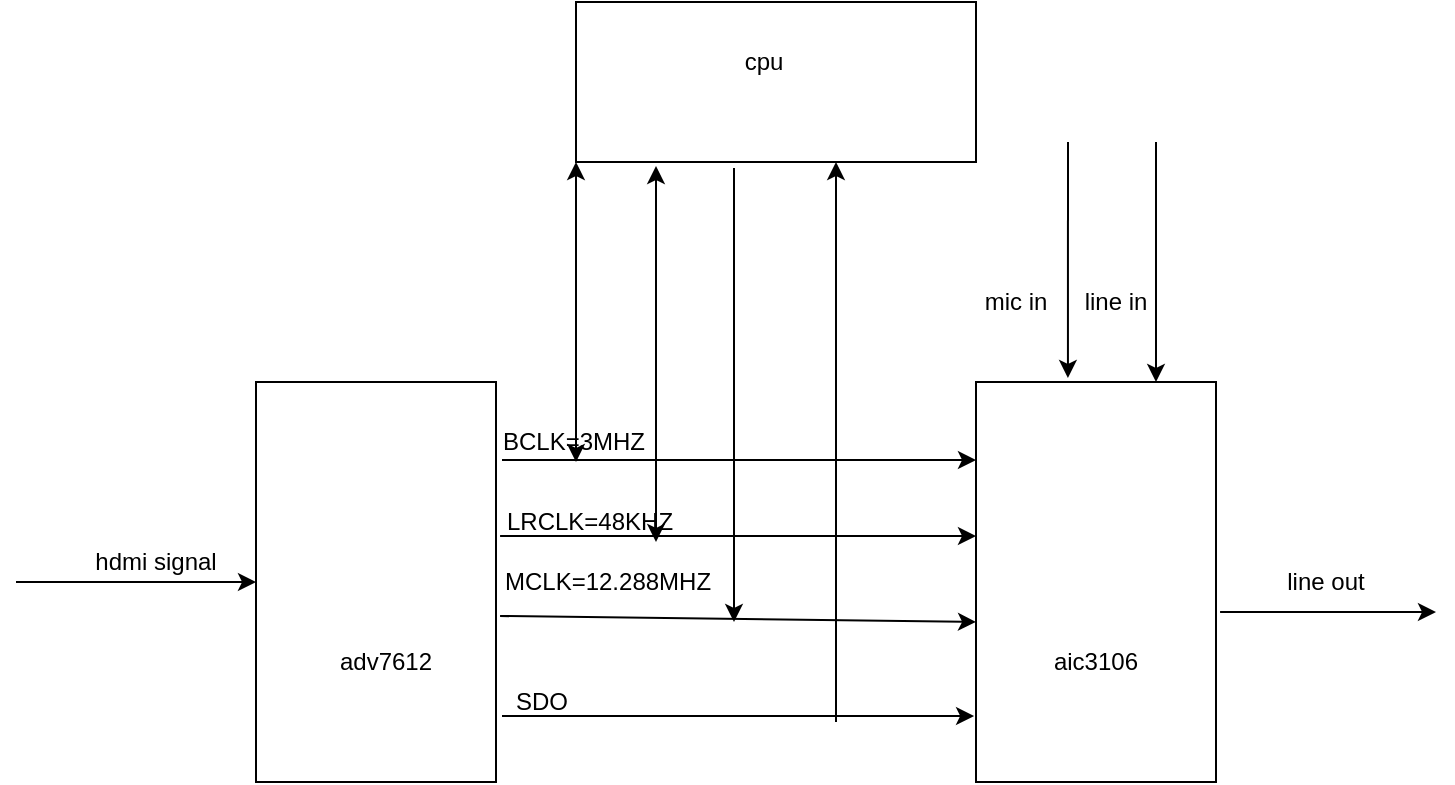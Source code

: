 <mxfile version="12.7.8" type="github">
  <diagram id="NgIXPtq1ccz-T88qPqzN" name="第 1 页">
    <mxGraphModel dx="1422" dy="767" grid="1" gridSize="10" guides="1" tooltips="1" connect="1" arrows="1" fold="1" page="1" pageScale="1" pageWidth="827" pageHeight="1169" math="0" shadow="0">
      <root>
        <mxCell id="0" />
        <mxCell id="1" parent="0" />
        <mxCell id="u5UyhBZ-KDLNl9Oi7aCX-1" value="" style="rounded=0;whiteSpace=wrap;html=1;" parent="1" vertex="1">
          <mxGeometry x="160" y="260" width="120" height="200" as="geometry" />
        </mxCell>
        <mxCell id="u5UyhBZ-KDLNl9Oi7aCX-2" value="" style="rounded=0;whiteSpace=wrap;html=1;" parent="1" vertex="1">
          <mxGeometry x="520" y="260" width="120" height="200" as="geometry" />
        </mxCell>
        <mxCell id="u5UyhBZ-KDLNl9Oi7aCX-3" value="adv7612" style="text;html=1;strokeColor=none;fillColor=none;align=center;verticalAlign=middle;whiteSpace=wrap;rounded=0;" parent="1" vertex="1">
          <mxGeometry x="200" y="380" width="50" height="40" as="geometry" />
        </mxCell>
        <mxCell id="u5UyhBZ-KDLNl9Oi7aCX-4" value="aic3106" style="text;html=1;strokeColor=none;fillColor=none;align=center;verticalAlign=middle;whiteSpace=wrap;rounded=0;" parent="1" vertex="1">
          <mxGeometry x="555" y="380" width="50" height="40" as="geometry" />
        </mxCell>
        <mxCell id="u5UyhBZ-KDLNl9Oi7aCX-5" value="" style="endArrow=classic;html=1;exitX=1;exitY=0.195;exitDx=0;exitDy=0;exitPerimeter=0;" parent="1" edge="1">
          <mxGeometry width="50" height="50" relative="1" as="geometry">
            <mxPoint x="283" y="299" as="sourcePoint" />
            <mxPoint x="520" y="299" as="targetPoint" />
            <Array as="points" />
          </mxGeometry>
        </mxCell>
        <mxCell id="u5UyhBZ-KDLNl9Oi7aCX-8" value="" style="endArrow=classic;html=1;exitX=1.017;exitY=0.385;exitDx=0;exitDy=0;exitPerimeter=0;entryX=0;entryY=0.385;entryDx=0;entryDy=0;entryPerimeter=0;" parent="1" source="u5UyhBZ-KDLNl9Oi7aCX-1" target="u5UyhBZ-KDLNl9Oi7aCX-2" edge="1">
          <mxGeometry width="50" height="50" relative="1" as="geometry">
            <mxPoint x="390" y="310" as="sourcePoint" />
            <mxPoint x="510" y="337" as="targetPoint" />
            <Array as="points" />
          </mxGeometry>
        </mxCell>
        <mxCell id="u5UyhBZ-KDLNl9Oi7aCX-9" value="" style="endArrow=classic;html=1;exitX=1.017;exitY=0.585;exitDx=0;exitDy=0;exitPerimeter=0;" parent="1" source="u5UyhBZ-KDLNl9Oi7aCX-1" edge="1">
          <mxGeometry width="50" height="50" relative="1" as="geometry">
            <mxPoint x="340" y="380" as="sourcePoint" />
            <mxPoint x="520" y="380" as="targetPoint" />
            <Array as="points" />
          </mxGeometry>
        </mxCell>
        <mxCell id="u5UyhBZ-KDLNl9Oi7aCX-10" value="" style="endArrow=classic;html=1;exitX=1.025;exitY=0.835;exitDx=0;exitDy=0;exitPerimeter=0;entryX=-0.008;entryY=0.835;entryDx=0;entryDy=0;entryPerimeter=0;" parent="1" source="u5UyhBZ-KDLNl9Oi7aCX-1" target="u5UyhBZ-KDLNl9Oi7aCX-2" edge="1">
          <mxGeometry width="50" height="50" relative="1" as="geometry">
            <mxPoint x="350" y="410" as="sourcePoint" />
            <mxPoint x="587" y="410" as="targetPoint" />
            <Array as="points" />
          </mxGeometry>
        </mxCell>
        <mxCell id="u5UyhBZ-KDLNl9Oi7aCX-13" value="BCLK=3MHZ" style="text;html=1;strokeColor=none;fillColor=none;align=center;verticalAlign=middle;whiteSpace=wrap;rounded=0;" parent="1" vertex="1">
          <mxGeometry x="299" y="280" width="40" height="20" as="geometry" />
        </mxCell>
        <mxCell id="u5UyhBZ-KDLNl9Oi7aCX-15" value="LRCLK=48KHZ" style="text;html=1;strokeColor=none;fillColor=none;align=center;verticalAlign=middle;whiteSpace=wrap;rounded=0;" parent="1" vertex="1">
          <mxGeometry x="297" y="310" width="60" height="40" as="geometry" />
        </mxCell>
        <mxCell id="u5UyhBZ-KDLNl9Oi7aCX-18" value="MCLK=12.288MHZ" style="text;html=1;strokeColor=none;fillColor=none;align=center;verticalAlign=middle;whiteSpace=wrap;rounded=0;" parent="1" vertex="1">
          <mxGeometry x="306" y="340" width="60" height="40" as="geometry" />
        </mxCell>
        <mxCell id="u5UyhBZ-KDLNl9Oi7aCX-19" value="SDO" style="text;html=1;strokeColor=none;fillColor=none;align=center;verticalAlign=middle;whiteSpace=wrap;rounded=0;" parent="1" vertex="1">
          <mxGeometry x="283" y="410" width="40" height="20" as="geometry" />
        </mxCell>
        <mxCell id="u5UyhBZ-KDLNl9Oi7aCX-21" value="" style="rounded=0;whiteSpace=wrap;html=1;" parent="1" vertex="1">
          <mxGeometry x="320" y="70" width="200" height="80" as="geometry" />
        </mxCell>
        <mxCell id="u5UyhBZ-KDLNl9Oi7aCX-22" value="cpu" style="text;html=1;strokeColor=none;fillColor=none;align=center;verticalAlign=middle;whiteSpace=wrap;rounded=0;" parent="1" vertex="1">
          <mxGeometry x="394" y="90" width="40" height="20" as="geometry" />
        </mxCell>
        <mxCell id="u5UyhBZ-KDLNl9Oi7aCX-38" value="" style="endArrow=classic;startArrow=classic;html=1;entryX=0;entryY=1;entryDx=0;entryDy=0;" parent="1" target="u5UyhBZ-KDLNl9Oi7aCX-21" edge="1">
          <mxGeometry width="50" height="50" relative="1" as="geometry">
            <mxPoint x="320" y="300" as="sourcePoint" />
            <mxPoint x="440" y="360" as="targetPoint" />
          </mxGeometry>
        </mxCell>
        <mxCell id="u5UyhBZ-KDLNl9Oi7aCX-40" value="" style="endArrow=classic;startArrow=classic;html=1;entryX=0.2;entryY=1.025;entryDx=0;entryDy=0;entryPerimeter=0;" parent="1" target="u5UyhBZ-KDLNl9Oi7aCX-21" edge="1">
          <mxGeometry width="50" height="50" relative="1" as="geometry">
            <mxPoint x="360" y="340" as="sourcePoint" />
            <mxPoint x="440" y="360" as="targetPoint" />
          </mxGeometry>
        </mxCell>
        <mxCell id="u5UyhBZ-KDLNl9Oi7aCX-46" value="" style="endArrow=classic;html=1;" parent="1" edge="1">
          <mxGeometry width="50" height="50" relative="1" as="geometry">
            <mxPoint x="40" y="360" as="sourcePoint" />
            <mxPoint x="160" y="360" as="targetPoint" />
          </mxGeometry>
        </mxCell>
        <mxCell id="u5UyhBZ-KDLNl9Oi7aCX-47" value="hdmi signal" style="text;html=1;strokeColor=none;fillColor=none;align=center;verticalAlign=middle;whiteSpace=wrap;rounded=0;" parent="1" vertex="1">
          <mxGeometry x="60" y="340" width="100" height="20" as="geometry" />
        </mxCell>
        <mxCell id="u5UyhBZ-KDLNl9Oi7aCX-48" value="" style="endArrow=classic;html=1;exitX=1.017;exitY=0.575;exitDx=0;exitDy=0;exitPerimeter=0;" parent="1" source="u5UyhBZ-KDLNl9Oi7aCX-2" edge="1">
          <mxGeometry width="50" height="50" relative="1" as="geometry">
            <mxPoint x="390" y="410" as="sourcePoint" />
            <mxPoint x="750" y="375" as="targetPoint" />
          </mxGeometry>
        </mxCell>
        <mxCell id="u5UyhBZ-KDLNl9Oi7aCX-49" value="" style="endArrow=classic;html=1;entryX=0.383;entryY=-0.01;entryDx=0;entryDy=0;entryPerimeter=0;" parent="1" target="u5UyhBZ-KDLNl9Oi7aCX-2" edge="1">
          <mxGeometry width="50" height="50" relative="1" as="geometry">
            <mxPoint x="566" y="140" as="sourcePoint" />
            <mxPoint x="440" y="360" as="targetPoint" />
          </mxGeometry>
        </mxCell>
        <mxCell id="u5UyhBZ-KDLNl9Oi7aCX-50" value="" style="endArrow=classic;html=1;entryX=0.75;entryY=0;entryDx=0;entryDy=0;" parent="1" target="u5UyhBZ-KDLNl9Oi7aCX-2" edge="1">
          <mxGeometry width="50" height="50" relative="1" as="geometry">
            <mxPoint x="610" y="140" as="sourcePoint" />
            <mxPoint x="640" y="250" as="targetPoint" />
          </mxGeometry>
        </mxCell>
        <mxCell id="u5UyhBZ-KDLNl9Oi7aCX-51" value="mic in" style="text;html=1;strokeColor=none;fillColor=none;align=center;verticalAlign=middle;whiteSpace=wrap;rounded=0;" parent="1" vertex="1">
          <mxGeometry x="520" y="210" width="40" height="20" as="geometry" />
        </mxCell>
        <mxCell id="u5UyhBZ-KDLNl9Oi7aCX-52" value="line in" style="text;html=1;strokeColor=none;fillColor=none;align=center;verticalAlign=middle;whiteSpace=wrap;rounded=0;" parent="1" vertex="1">
          <mxGeometry x="570" y="210" width="40" height="20" as="geometry" />
        </mxCell>
        <mxCell id="u5UyhBZ-KDLNl9Oi7aCX-53" value="line out" style="text;html=1;strokeColor=none;fillColor=none;align=center;verticalAlign=middle;whiteSpace=wrap;rounded=0;" parent="1" vertex="1">
          <mxGeometry x="670" y="350" width="50" height="20" as="geometry" />
        </mxCell>
        <mxCell id="u5UyhBZ-KDLNl9Oi7aCX-54" value="" style="endArrow=classic;html=1;entryX=0.65;entryY=1;entryDx=0;entryDy=0;entryPerimeter=0;" parent="1" target="u5UyhBZ-KDLNl9Oi7aCX-21" edge="1">
          <mxGeometry width="50" height="50" relative="1" as="geometry">
            <mxPoint x="450" y="430" as="sourcePoint" />
            <mxPoint x="440" y="260" as="targetPoint" />
          </mxGeometry>
        </mxCell>
        <mxCell id="u5UyhBZ-KDLNl9Oi7aCX-55" value="" style="endArrow=classic;html=1;exitX=0.395;exitY=1.038;exitDx=0;exitDy=0;exitPerimeter=0;" parent="1" source="u5UyhBZ-KDLNl9Oi7aCX-21" edge="1">
          <mxGeometry width="50" height="50" relative="1" as="geometry">
            <mxPoint x="390" y="310" as="sourcePoint" />
            <mxPoint x="399" y="380" as="targetPoint" />
          </mxGeometry>
        </mxCell>
      </root>
    </mxGraphModel>
  </diagram>
</mxfile>

